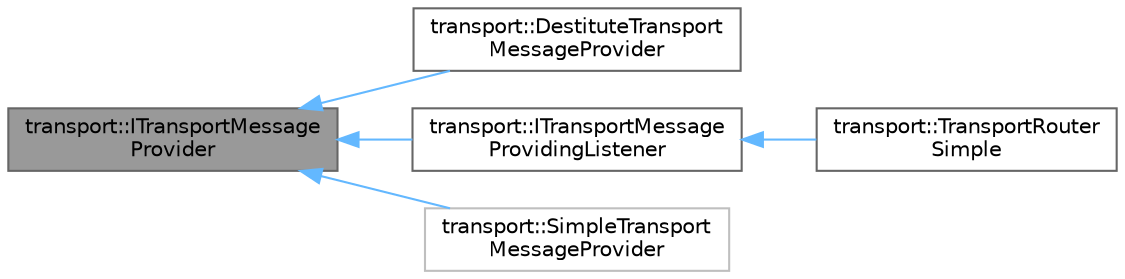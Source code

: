 digraph "transport::ITransportMessageProvider"
{
 // LATEX_PDF_SIZE
  bgcolor="transparent";
  edge [fontname=Helvetica,fontsize=10,labelfontname=Helvetica,labelfontsize=10];
  node [fontname=Helvetica,fontsize=10,shape=box,height=0.2,width=0.4];
  rankdir="LR";
  Node1 [id="Node000001",label="transport::ITransportMessage\lProvider",height=0.2,width=0.4,color="gray40", fillcolor="grey60", style="filled", fontcolor="black",tooltip=" "];
  Node1 -> Node2 [id="edge1_Node000001_Node000002",dir="back",color="steelblue1",style="solid",tooltip=" "];
  Node2 [id="Node000002",label="transport::DestituteTransport\lMessageProvider",height=0.2,width=0.4,color="gray40", fillcolor="white", style="filled",URL="$d2/dbb/classtransport_1_1DestituteTransportMessageProvider.html",tooltip=" "];
  Node1 -> Node3 [id="edge2_Node000001_Node000003",dir="back",color="steelblue1",style="solid",tooltip=" "];
  Node3 [id="Node000003",label="transport::ITransportMessage\lProvidingListener",height=0.2,width=0.4,color="gray40", fillcolor="white", style="filled",URL="$dd/dae/classtransport_1_1ITransportMessageProvidingListener.html",tooltip=" "];
  Node3 -> Node4 [id="edge3_Node000003_Node000004",dir="back",color="steelblue1",style="solid",tooltip=" "];
  Node4 [id="Node000004",label="transport::TransportRouter\lSimple",height=0.2,width=0.4,color="gray40", fillcolor="white", style="filled",URL="$d2/dc5/classtransport_1_1TransportRouterSimple.html",tooltip=" "];
  Node1 -> Node5 [id="edge4_Node000001_Node000005",dir="back",color="steelblue1",style="solid",tooltip=" "];
  Node5 [id="Node000005",label="transport::SimpleTransport\lMessageProvider",height=0.2,width=0.4,color="grey75", fillcolor="white", style="filled",URL="$dd/dfe/classtransport_1_1SimpleTransportMessageProvider.html",tooltip=" "];
}
